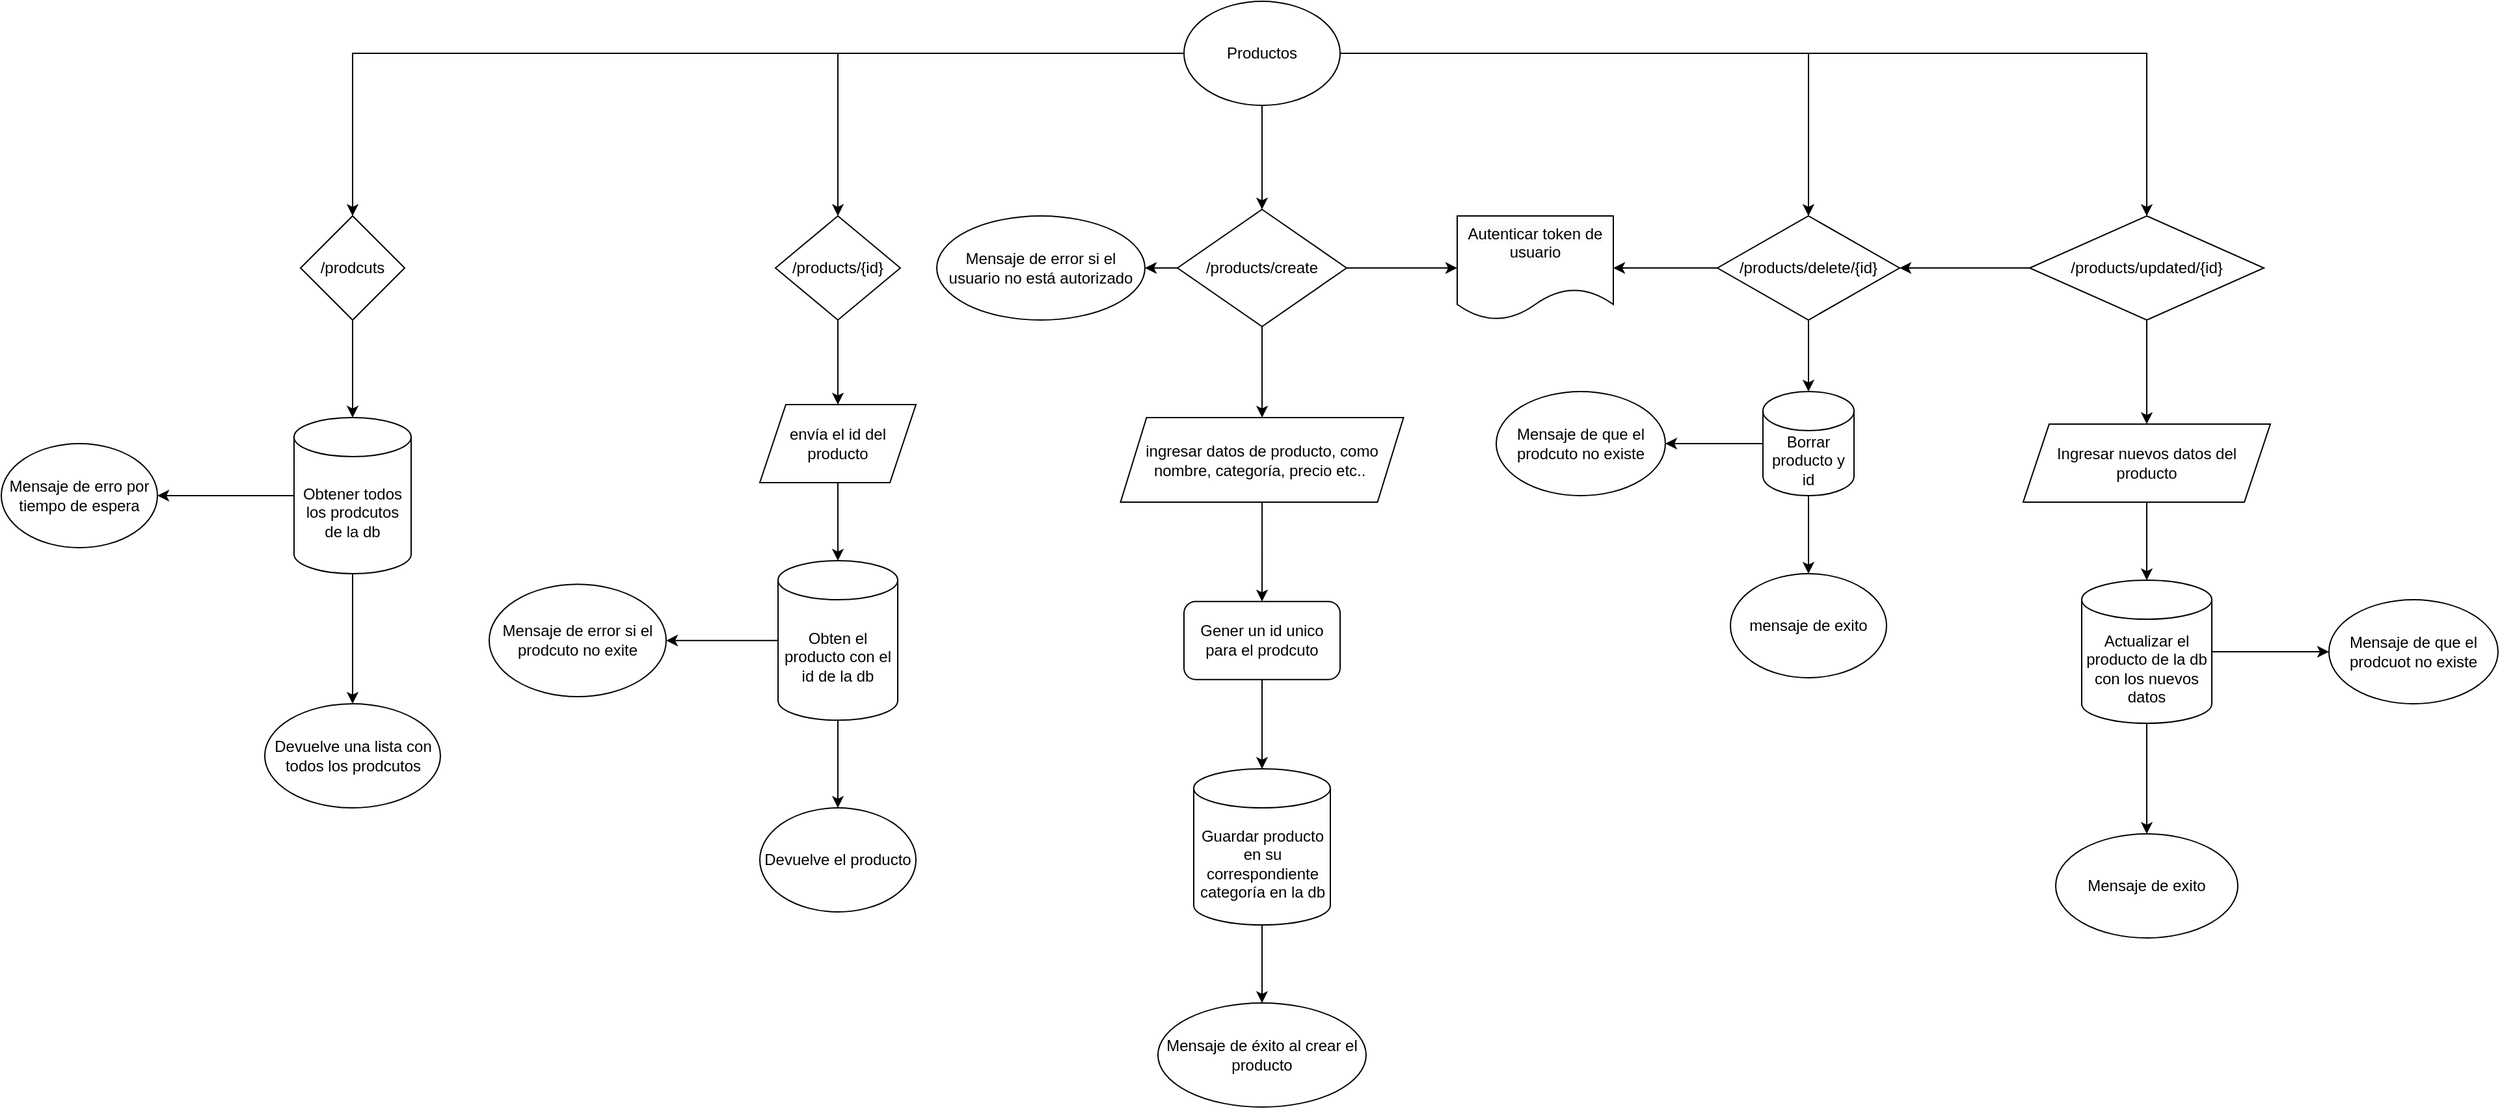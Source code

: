 <mxfile version="23.1.2" type="github">
  <diagram name="Página-1" id="AJ_QSlxrf31mamBT1rxM">
    <mxGraphModel dx="3033" dy="1148" grid="1" gridSize="10" guides="1" tooltips="1" connect="1" arrows="1" fold="1" page="1" pageScale="1" pageWidth="827" pageHeight="1169" math="0" shadow="0">
      <root>
        <mxCell id="0" />
        <mxCell id="1" parent="0" />
        <mxCell id="XgQZ-bzSEzh2bVm5APAl-9" style="edgeStyle=orthogonalEdgeStyle;rounded=0;orthogonalLoop=1;jettySize=auto;html=1;entryX=0.5;entryY=0;entryDx=0;entryDy=0;" edge="1" parent="1" source="XgQZ-bzSEzh2bVm5APAl-1" target="XgQZ-bzSEzh2bVm5APAl-2">
          <mxGeometry relative="1" as="geometry" />
        </mxCell>
        <mxCell id="XgQZ-bzSEzh2bVm5APAl-11" style="edgeStyle=orthogonalEdgeStyle;rounded=0;orthogonalLoop=1;jettySize=auto;html=1;entryX=0.5;entryY=0;entryDx=0;entryDy=0;" edge="1" parent="1" source="XgQZ-bzSEzh2bVm5APAl-1" target="XgQZ-bzSEzh2bVm5APAl-4">
          <mxGeometry relative="1" as="geometry" />
        </mxCell>
        <mxCell id="XgQZ-bzSEzh2bVm5APAl-12" style="edgeStyle=orthogonalEdgeStyle;rounded=0;orthogonalLoop=1;jettySize=auto;html=1;entryX=0.5;entryY=0;entryDx=0;entryDy=0;" edge="1" parent="1" source="XgQZ-bzSEzh2bVm5APAl-1" target="XgQZ-bzSEzh2bVm5APAl-3">
          <mxGeometry relative="1" as="geometry" />
        </mxCell>
        <mxCell id="XgQZ-bzSEzh2bVm5APAl-13" style="edgeStyle=orthogonalEdgeStyle;rounded=0;orthogonalLoop=1;jettySize=auto;html=1;" edge="1" parent="1" source="XgQZ-bzSEzh2bVm5APAl-1" target="XgQZ-bzSEzh2bVm5APAl-6">
          <mxGeometry relative="1" as="geometry" />
        </mxCell>
        <mxCell id="XgQZ-bzSEzh2bVm5APAl-14" style="edgeStyle=orthogonalEdgeStyle;rounded=0;orthogonalLoop=1;jettySize=auto;html=1;entryX=0.5;entryY=0;entryDx=0;entryDy=0;" edge="1" parent="1" source="XgQZ-bzSEzh2bVm5APAl-1" target="XgQZ-bzSEzh2bVm5APAl-7">
          <mxGeometry relative="1" as="geometry" />
        </mxCell>
        <mxCell id="XgQZ-bzSEzh2bVm5APAl-1" value="Productos" style="ellipse;whiteSpace=wrap;html=1;" vertex="1" parent="1">
          <mxGeometry x="470" y="40" width="120" height="80" as="geometry" />
        </mxCell>
        <mxCell id="XgQZ-bzSEzh2bVm5APAl-16" style="edgeStyle=orthogonalEdgeStyle;rounded=0;orthogonalLoop=1;jettySize=auto;html=1;" edge="1" parent="1" source="XgQZ-bzSEzh2bVm5APAl-2" target="XgQZ-bzSEzh2bVm5APAl-15">
          <mxGeometry relative="1" as="geometry" />
        </mxCell>
        <mxCell id="XgQZ-bzSEzh2bVm5APAl-2" value="/prodcuts" style="rhombus;whiteSpace=wrap;html=1;" vertex="1" parent="1">
          <mxGeometry x="-209" y="205" width="80" height="80" as="geometry" />
        </mxCell>
        <mxCell id="XgQZ-bzSEzh2bVm5APAl-24" style="edgeStyle=orthogonalEdgeStyle;rounded=0;orthogonalLoop=1;jettySize=auto;html=1;" edge="1" parent="1" source="XgQZ-bzSEzh2bVm5APAl-3" target="XgQZ-bzSEzh2bVm5APAl-20">
          <mxGeometry relative="1" as="geometry" />
        </mxCell>
        <mxCell id="XgQZ-bzSEzh2bVm5APAl-3" value="/products/{id}" style="rhombus;whiteSpace=wrap;html=1;" vertex="1" parent="1">
          <mxGeometry x="156" y="205" width="96" height="80" as="geometry" />
        </mxCell>
        <mxCell id="XgQZ-bzSEzh2bVm5APAl-29" value="" style="edgeStyle=orthogonalEdgeStyle;rounded=0;orthogonalLoop=1;jettySize=auto;html=1;" edge="1" parent="1" source="XgQZ-bzSEzh2bVm5APAl-4" target="XgQZ-bzSEzh2bVm5APAl-28">
          <mxGeometry relative="1" as="geometry" />
        </mxCell>
        <mxCell id="XgQZ-bzSEzh2bVm5APAl-31" value="" style="edgeStyle=orthogonalEdgeStyle;rounded=0;orthogonalLoop=1;jettySize=auto;html=1;" edge="1" parent="1" source="XgQZ-bzSEzh2bVm5APAl-4" target="XgQZ-bzSEzh2bVm5APAl-30">
          <mxGeometry relative="1" as="geometry" />
        </mxCell>
        <mxCell id="XgQZ-bzSEzh2bVm5APAl-59" value="" style="edgeStyle=orthogonalEdgeStyle;rounded=0;orthogonalLoop=1;jettySize=auto;html=1;" edge="1" parent="1" source="XgQZ-bzSEzh2bVm5APAl-4" target="XgQZ-bzSEzh2bVm5APAl-58">
          <mxGeometry relative="1" as="geometry" />
        </mxCell>
        <mxCell id="XgQZ-bzSEzh2bVm5APAl-4" value="/products/create" style="rhombus;whiteSpace=wrap;html=1;" vertex="1" parent="1">
          <mxGeometry x="465" y="200" width="130" height="90" as="geometry" />
        </mxCell>
        <mxCell id="XgQZ-bzSEzh2bVm5APAl-36" value="" style="edgeStyle=orthogonalEdgeStyle;rounded=0;orthogonalLoop=1;jettySize=auto;html=1;" edge="1" parent="1" source="XgQZ-bzSEzh2bVm5APAl-6" target="XgQZ-bzSEzh2bVm5APAl-30">
          <mxGeometry relative="1" as="geometry" />
        </mxCell>
        <mxCell id="XgQZ-bzSEzh2bVm5APAl-40" value="" style="edgeStyle=orthogonalEdgeStyle;rounded=0;orthogonalLoop=1;jettySize=auto;html=1;" edge="1" parent="1" source="XgQZ-bzSEzh2bVm5APAl-6" target="XgQZ-bzSEzh2bVm5APAl-39">
          <mxGeometry relative="1" as="geometry" />
        </mxCell>
        <mxCell id="XgQZ-bzSEzh2bVm5APAl-6" value="/products/delete/{id}" style="rhombus;whiteSpace=wrap;html=1;" vertex="1" parent="1">
          <mxGeometry x="880" y="205" width="140" height="80" as="geometry" />
        </mxCell>
        <mxCell id="XgQZ-bzSEzh2bVm5APAl-37" value="" style="edgeStyle=orthogonalEdgeStyle;rounded=0;orthogonalLoop=1;jettySize=auto;html=1;" edge="1" parent="1" source="XgQZ-bzSEzh2bVm5APAl-7" target="XgQZ-bzSEzh2bVm5APAl-6">
          <mxGeometry relative="1" as="geometry" />
        </mxCell>
        <mxCell id="XgQZ-bzSEzh2bVm5APAl-44" value="" style="edgeStyle=orthogonalEdgeStyle;rounded=0;orthogonalLoop=1;jettySize=auto;html=1;" edge="1" parent="1" source="XgQZ-bzSEzh2bVm5APAl-7" target="XgQZ-bzSEzh2bVm5APAl-43">
          <mxGeometry relative="1" as="geometry" />
        </mxCell>
        <mxCell id="XgQZ-bzSEzh2bVm5APAl-7" value="/products/updated/{id}" style="rhombus;whiteSpace=wrap;html=1;" vertex="1" parent="1">
          <mxGeometry x="1120" y="205" width="180" height="80" as="geometry" />
        </mxCell>
        <mxCell id="XgQZ-bzSEzh2bVm5APAl-18" value="" style="edgeStyle=orthogonalEdgeStyle;rounded=0;orthogonalLoop=1;jettySize=auto;html=1;" edge="1" parent="1" source="XgQZ-bzSEzh2bVm5APAl-15" target="XgQZ-bzSEzh2bVm5APAl-17">
          <mxGeometry relative="1" as="geometry" />
        </mxCell>
        <mxCell id="XgQZ-bzSEzh2bVm5APAl-53" value="" style="edgeStyle=orthogonalEdgeStyle;rounded=0;orthogonalLoop=1;jettySize=auto;html=1;" edge="1" parent="1" source="XgQZ-bzSEzh2bVm5APAl-15" target="XgQZ-bzSEzh2bVm5APAl-52">
          <mxGeometry relative="1" as="geometry" />
        </mxCell>
        <mxCell id="XgQZ-bzSEzh2bVm5APAl-15" value="Obtener todos los prodcutos de la db" style="shape=cylinder3;whiteSpace=wrap;html=1;boundedLbl=1;backgroundOutline=1;size=15;" vertex="1" parent="1">
          <mxGeometry x="-214" y="360" width="90" height="120" as="geometry" />
        </mxCell>
        <mxCell id="XgQZ-bzSEzh2bVm5APAl-17" value="Devuelve una lista con todos los prodcutos" style="ellipse;whiteSpace=wrap;html=1;" vertex="1" parent="1">
          <mxGeometry x="-236.5" y="580" width="135" height="80" as="geometry" />
        </mxCell>
        <mxCell id="XgQZ-bzSEzh2bVm5APAl-23" style="edgeStyle=orthogonalEdgeStyle;rounded=0;orthogonalLoop=1;jettySize=auto;html=1;" edge="1" parent="1" source="XgQZ-bzSEzh2bVm5APAl-19" target="XgQZ-bzSEzh2bVm5APAl-21">
          <mxGeometry relative="1" as="geometry" />
        </mxCell>
        <mxCell id="XgQZ-bzSEzh2bVm5APAl-55" value="" style="edgeStyle=orthogonalEdgeStyle;rounded=0;orthogonalLoop=1;jettySize=auto;html=1;" edge="1" parent="1" source="XgQZ-bzSEzh2bVm5APAl-19" target="XgQZ-bzSEzh2bVm5APAl-54">
          <mxGeometry relative="1" as="geometry" />
        </mxCell>
        <mxCell id="XgQZ-bzSEzh2bVm5APAl-19" value="Obten el producto con el id de la db" style="shape=cylinder3;whiteSpace=wrap;html=1;boundedLbl=1;backgroundOutline=1;size=15;" vertex="1" parent="1">
          <mxGeometry x="158" y="470" width="92" height="122.67" as="geometry" />
        </mxCell>
        <mxCell id="XgQZ-bzSEzh2bVm5APAl-20" value="envía el id del producto" style="shape=parallelogram;perimeter=parallelogramPerimeter;whiteSpace=wrap;html=1;fixedSize=1;" vertex="1" parent="1">
          <mxGeometry x="144" y="350" width="120" height="60" as="geometry" />
        </mxCell>
        <mxCell id="XgQZ-bzSEzh2bVm5APAl-21" value="Devuelve el producto" style="ellipse;whiteSpace=wrap;html=1;" vertex="1" parent="1">
          <mxGeometry x="144" y="660" width="120" height="80" as="geometry" />
        </mxCell>
        <mxCell id="XgQZ-bzSEzh2bVm5APAl-22" style="edgeStyle=orthogonalEdgeStyle;rounded=0;orthogonalLoop=1;jettySize=auto;html=1;entryX=0.5;entryY=0;entryDx=0;entryDy=0;entryPerimeter=0;" edge="1" parent="1" source="XgQZ-bzSEzh2bVm5APAl-20" target="XgQZ-bzSEzh2bVm5APAl-19">
          <mxGeometry relative="1" as="geometry" />
        </mxCell>
        <mxCell id="XgQZ-bzSEzh2bVm5APAl-62" value="" style="edgeStyle=orthogonalEdgeStyle;rounded=0;orthogonalLoop=1;jettySize=auto;html=1;" edge="1" parent="1" source="XgQZ-bzSEzh2bVm5APAl-28" target="XgQZ-bzSEzh2bVm5APAl-61">
          <mxGeometry relative="1" as="geometry" />
        </mxCell>
        <mxCell id="XgQZ-bzSEzh2bVm5APAl-28" value="ingresar datos de producto, como nombre, categoría, precio etc..&amp;nbsp;" style="shape=parallelogram;perimeter=parallelogramPerimeter;whiteSpace=wrap;html=1;fixedSize=1;" vertex="1" parent="1">
          <mxGeometry x="421.25" y="360" width="217.5" height="65" as="geometry" />
        </mxCell>
        <mxCell id="XgQZ-bzSEzh2bVm5APAl-30" value="&#xa;&lt;span style=&quot;color: rgb(0, 0, 0); font-family: Helvetica; font-size: 12px; font-style: normal; font-variant-ligatures: normal; font-variant-caps: normal; font-weight: 400; letter-spacing: normal; orphans: 2; text-align: center; text-indent: 0px; text-transform: none; widows: 2; word-spacing: 0px; -webkit-text-stroke-width: 0px; background-color: rgb(251, 251, 251); text-decoration-thickness: initial; text-decoration-style: initial; text-decoration-color: initial; float: none; display: inline !important;&quot;&gt;Autenticar token de usuario&lt;/span&gt;&#xa;&#xa;" style="shape=document;whiteSpace=wrap;html=1;boundedLbl=1;" vertex="1" parent="1">
          <mxGeometry x="680" y="205" width="120" height="80" as="geometry" />
        </mxCell>
        <mxCell id="XgQZ-bzSEzh2bVm5APAl-35" value="" style="edgeStyle=orthogonalEdgeStyle;rounded=0;orthogonalLoop=1;jettySize=auto;html=1;" edge="1" parent="1" source="XgQZ-bzSEzh2bVm5APAl-32" target="XgQZ-bzSEzh2bVm5APAl-34">
          <mxGeometry relative="1" as="geometry" />
        </mxCell>
        <mxCell id="XgQZ-bzSEzh2bVm5APAl-32" value="Guardar producto en su correspondiente categoría en la db" style="shape=cylinder3;whiteSpace=wrap;html=1;boundedLbl=1;backgroundOutline=1;size=15;" vertex="1" parent="1">
          <mxGeometry x="477.5" y="630" width="105" height="120" as="geometry" />
        </mxCell>
        <mxCell id="XgQZ-bzSEzh2bVm5APAl-34" value="Mensaje de éxito al crear el producto" style="ellipse;whiteSpace=wrap;html=1;" vertex="1" parent="1">
          <mxGeometry x="450" y="810" width="160" height="80" as="geometry" />
        </mxCell>
        <mxCell id="XgQZ-bzSEzh2bVm5APAl-42" value="" style="edgeStyle=orthogonalEdgeStyle;rounded=0;orthogonalLoop=1;jettySize=auto;html=1;" edge="1" parent="1" source="XgQZ-bzSEzh2bVm5APAl-39" target="XgQZ-bzSEzh2bVm5APAl-41">
          <mxGeometry relative="1" as="geometry" />
        </mxCell>
        <mxCell id="XgQZ-bzSEzh2bVm5APAl-65" value="" style="edgeStyle=orthogonalEdgeStyle;rounded=0;orthogonalLoop=1;jettySize=auto;html=1;" edge="1" parent="1" source="XgQZ-bzSEzh2bVm5APAl-39" target="XgQZ-bzSEzh2bVm5APAl-64">
          <mxGeometry relative="1" as="geometry" />
        </mxCell>
        <mxCell id="XgQZ-bzSEzh2bVm5APAl-39" value="Borrar producto y id" style="shape=cylinder3;whiteSpace=wrap;html=1;boundedLbl=1;backgroundOutline=1;size=15;" vertex="1" parent="1">
          <mxGeometry x="915" y="340" width="70" height="80" as="geometry" />
        </mxCell>
        <mxCell id="XgQZ-bzSEzh2bVm5APAl-41" value="mensaje de exito" style="ellipse;whiteSpace=wrap;html=1;" vertex="1" parent="1">
          <mxGeometry x="890" y="480" width="120" height="80" as="geometry" />
        </mxCell>
        <mxCell id="XgQZ-bzSEzh2bVm5APAl-46" value="" style="edgeStyle=orthogonalEdgeStyle;rounded=0;orthogonalLoop=1;jettySize=auto;html=1;" edge="1" parent="1" source="XgQZ-bzSEzh2bVm5APAl-43" target="XgQZ-bzSEzh2bVm5APAl-45">
          <mxGeometry relative="1" as="geometry" />
        </mxCell>
        <mxCell id="XgQZ-bzSEzh2bVm5APAl-43" value="Ingresar nuevos datos del producto" style="shape=parallelogram;perimeter=parallelogramPerimeter;whiteSpace=wrap;html=1;fixedSize=1;" vertex="1" parent="1">
          <mxGeometry x="1115" y="365" width="190" height="60" as="geometry" />
        </mxCell>
        <mxCell id="XgQZ-bzSEzh2bVm5APAl-48" value="" style="edgeStyle=orthogonalEdgeStyle;rounded=0;orthogonalLoop=1;jettySize=auto;html=1;" edge="1" parent="1" source="XgQZ-bzSEzh2bVm5APAl-45" target="XgQZ-bzSEzh2bVm5APAl-47">
          <mxGeometry relative="1" as="geometry" />
        </mxCell>
        <mxCell id="XgQZ-bzSEzh2bVm5APAl-67" value="" style="edgeStyle=orthogonalEdgeStyle;rounded=0;orthogonalLoop=1;jettySize=auto;html=1;" edge="1" parent="1" source="XgQZ-bzSEzh2bVm5APAl-45" target="XgQZ-bzSEzh2bVm5APAl-66">
          <mxGeometry relative="1" as="geometry" />
        </mxCell>
        <mxCell id="XgQZ-bzSEzh2bVm5APAl-45" value="Actualizar el producto de la db con los nuevos datos" style="shape=cylinder3;whiteSpace=wrap;html=1;boundedLbl=1;backgroundOutline=1;size=15;" vertex="1" parent="1">
          <mxGeometry x="1160" y="485" width="100" height="110" as="geometry" />
        </mxCell>
        <mxCell id="XgQZ-bzSEzh2bVm5APAl-47" value="Mensaje de exito" style="ellipse;whiteSpace=wrap;html=1;" vertex="1" parent="1">
          <mxGeometry x="1140" y="680" width="140" height="80" as="geometry" />
        </mxCell>
        <mxCell id="XgQZ-bzSEzh2bVm5APAl-52" value="Mensaje de erro por tiempo de espera" style="ellipse;whiteSpace=wrap;html=1;" vertex="1" parent="1">
          <mxGeometry x="-439" y="380" width="120" height="80" as="geometry" />
        </mxCell>
        <mxCell id="XgQZ-bzSEzh2bVm5APAl-54" value="Mensaje de error si el prodcuto no exite" style="ellipse;whiteSpace=wrap;html=1;" vertex="1" parent="1">
          <mxGeometry x="-64" y="488.16" width="136" height="86.35" as="geometry" />
        </mxCell>
        <mxCell id="XgQZ-bzSEzh2bVm5APAl-58" value="Mensaje de error si el usuario no está autorizado" style="ellipse;whiteSpace=wrap;html=1;" vertex="1" parent="1">
          <mxGeometry x="280" y="205" width="160" height="80" as="geometry" />
        </mxCell>
        <mxCell id="XgQZ-bzSEzh2bVm5APAl-63" value="" style="edgeStyle=orthogonalEdgeStyle;rounded=0;orthogonalLoop=1;jettySize=auto;html=1;" edge="1" parent="1" source="XgQZ-bzSEzh2bVm5APAl-61" target="XgQZ-bzSEzh2bVm5APAl-32">
          <mxGeometry relative="1" as="geometry" />
        </mxCell>
        <mxCell id="XgQZ-bzSEzh2bVm5APAl-61" value="Gener un id unico para el prodcuto" style="rounded=1;whiteSpace=wrap;html=1;" vertex="1" parent="1">
          <mxGeometry x="470" y="501.34" width="120" height="60" as="geometry" />
        </mxCell>
        <mxCell id="XgQZ-bzSEzh2bVm5APAl-64" value="Mensaje de que el prodcuto no existe" style="ellipse;whiteSpace=wrap;html=1;" vertex="1" parent="1">
          <mxGeometry x="710" y="340" width="130" height="80" as="geometry" />
        </mxCell>
        <mxCell id="XgQZ-bzSEzh2bVm5APAl-66" value="Mensaje de que el prodcuot no existe" style="ellipse;whiteSpace=wrap;html=1;" vertex="1" parent="1">
          <mxGeometry x="1350" y="500" width="130" height="80" as="geometry" />
        </mxCell>
      </root>
    </mxGraphModel>
  </diagram>
</mxfile>
